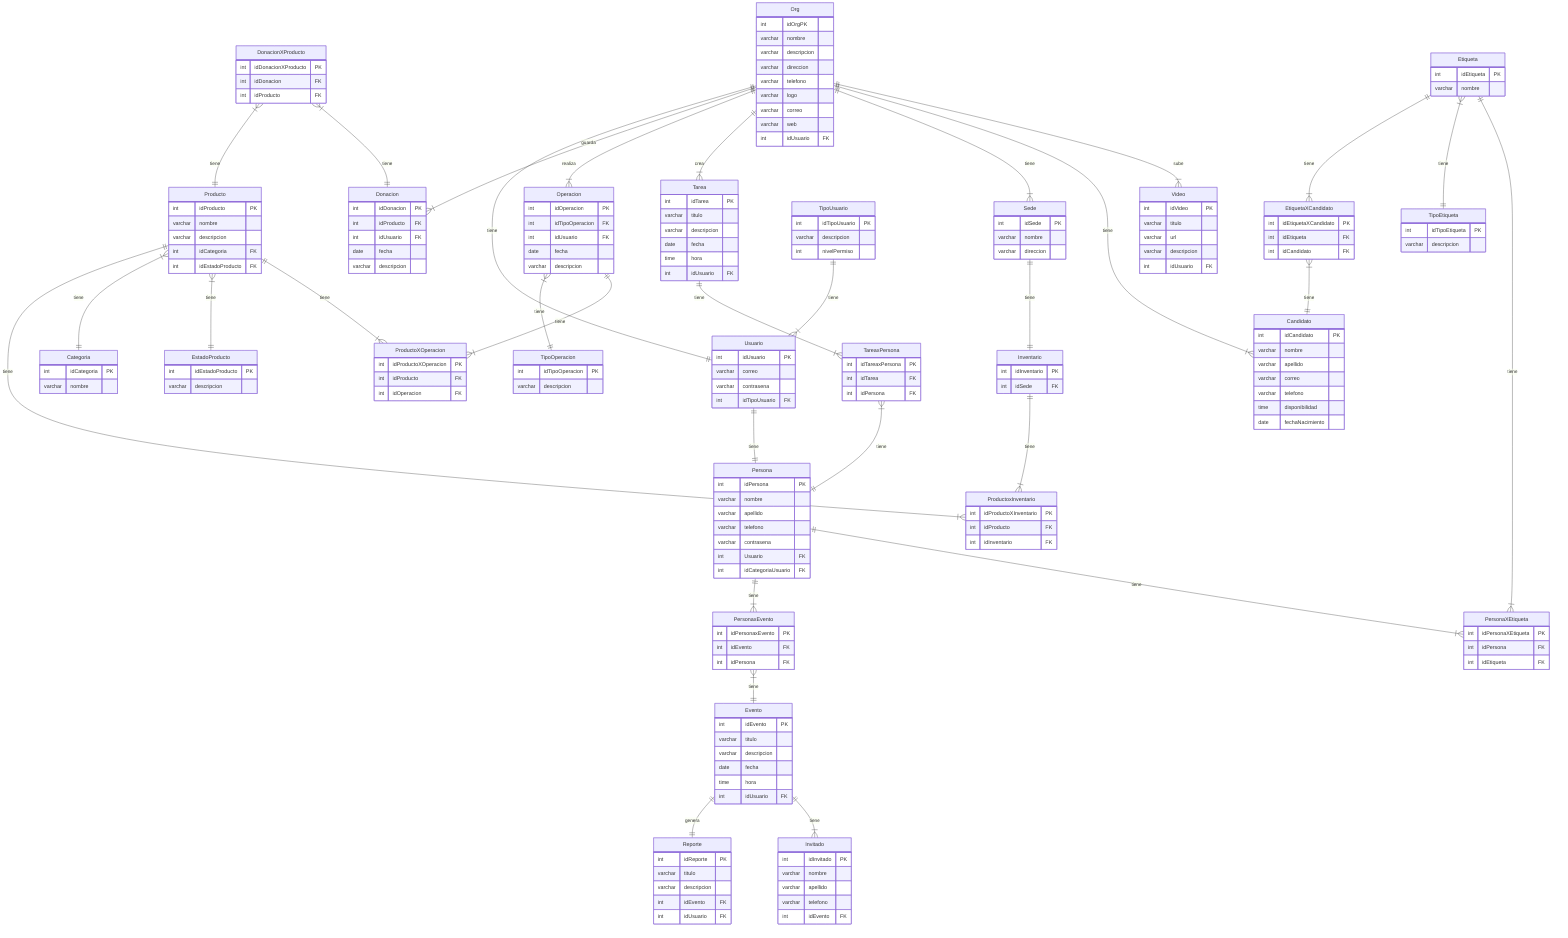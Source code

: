 erDiagram

Org ||--|| Usuario : tiene
Org ||--|{ Donacion : guarda
Org ||--|{ Operacion : realiza
Org ||--|{ Tarea : crea
Org ||--|{ Sede : tiene
Org ||--|{ Candidato : tiene
Org ||--|{ Video : sube
TipoUsuario ||--|{ Usuario : tiene
Usuario ||--|| Persona : tiene
Sede ||--|| Inventario : tiene
Inventario ||--|{ ProductoxInventario : tiene
Producto ||--|{ ProductoxInventario : tiene
Producto }|--|| Categoria : tiene
Producto }|--|| EstadoProducto : tiene
Producto ||--|{ ProductoXOperacion : tiene
DonacionXProducto }|--|| Producto : tiene
DonacionXProducto }|--|| Donacion : tiene
TareaxPersona }|--|| Persona : tiene
Persona ||--|{ PersonaxEvento : tiene
Persona ||--|{ PersonaXEtiqueta : tiene
Etiqueta ||--|{ EtiquetaXCandidato : tiene
Etiqueta }|--|| TipoEtiqueta : tiene
Etiqueta ||--|{ PersonaXEtiqueta : tiene
Operacion }|--|| TipoOperacion : tiene
Operacion ||--|{ ProductoXOperacion : tiene
Evento ||--|| Reporte : genera
PersonaxEvento }|--|| Evento : tiene
Evento ||--|{ Invitado : tiene
Tarea ||--|{ TareaxPersona : tiene
EtiquetaXCandidato }|--|| Candidato : tiene

    TipoUsuario {
        int idTipoUsuario PK
        varchar descripcion
        int nivelPermiso
    }

    Inventario{
        int idInventario PK
        int idSede FK
    }

    Sede{
        int idSede PK
        varchar nombre
        varchar direccion
    }

    Producto{
        int idProducto PK
        varchar nombre
        varchar descripcion
        int idCategoria FK
        int idEstadoProducto FK
    }

    Categoria{
        int idCategoria PK
        varchar nombre
    }

    ProductoxInventario{
        int idProductoXInventario PK
        int idProducto FK
        int idInventario FK
    }

    EstadoProducto{
        int idEstadoProducto PK
        varchar descripcion
    }
   
    Donacion{
        int idDonacion PK
        int idProducto FK
        int idUsuario FK
        date fecha
        varchar descripcion
    }

    DonacionXProducto{
        int idDonacionXProducto PK
        int idDonacion FK
        int idProducto FK
    }

    Operacion{
        int idOperacion PK
        int idTipoOperacion FK
        int idUsuario FK
        date fecha
        varchar descripcion
    }

    TipoOperacion{
        int idTipoOperacion PK
        varchar descripcion
    }

    ProductoXOperacion{
        int idProductoXOperacion PK
        int idProducto FK
        int idOperacion FK
    }

    Video{
        int idVideo PK
        varchar titulo
        varchar url
        varchar descripcion
        int idUsuario FK
    }
    
    Tarea{
        int idTarea PK
        varchar titulo
        varchar descripcion
        date fecha
        time hora
        int idUsuario FK
    }

    Evento{
        int idEvento PK
        varchar titulo
        varchar descripcion
        date fecha
        time hora
        int idUsuario FK
    }

    Reporte{
        int idReporte PK
        varchar titulo
        varchar descripcion
        int idEvento FK
        int idUsuario FK
    }

    Usuario{
        int idUsuario PK 
        varchar correo
        varchar contrasena
        int idTipoUsuario FK
    }

    Persona{
        int idPersona PK
        varchar nombre
        varchar apellido
        varchar telefono
        varchar contrasena
        int Usuario FK
        int idCategoriaUsuario FK
    }

    Etiqueta{
        int idEtiqueta PK
        varchar nombre
    }

    TipoEtiqueta{
        int idTipoEtiqueta PK
        varchar descripcion
    }

    PersonaXEtiqueta{
        int idPersonaXEtiqueta PK
        int idPersona FK
        int idEtiqueta FK
    }

    Candidato{
        int idCandidato PK
        varchar nombre
        varchar apellido
        varchar correo
        varchar telefono
        time disponibilidad
        date fechaNacimiento
    }

    EtiquetaXCandidato{
        int idEtiquetaXCandidato PK
        int idEtiqueta FK
        int idCandidato FK
    }

    Org{
        int idOrgPK
        varchar nombre
        varchar descripcion
        varchar direccion
        varchar telefono
        varchar logo
        varchar correo
        varchar web
        int idUsuario FK
    }

    Invitado{
        int idInvitado PK
        varchar nombre
        varchar apellido
        varchar telefono
        int idEvento FK
    }

    TareaxPersona{
        int idTareaxPersona PK
        int idTarea FK
        int idPersona FK
    }

    PersonaxEvento{
        int idPersonaxEvento PK
        int idEvento FK
        int idPersona FK
    }